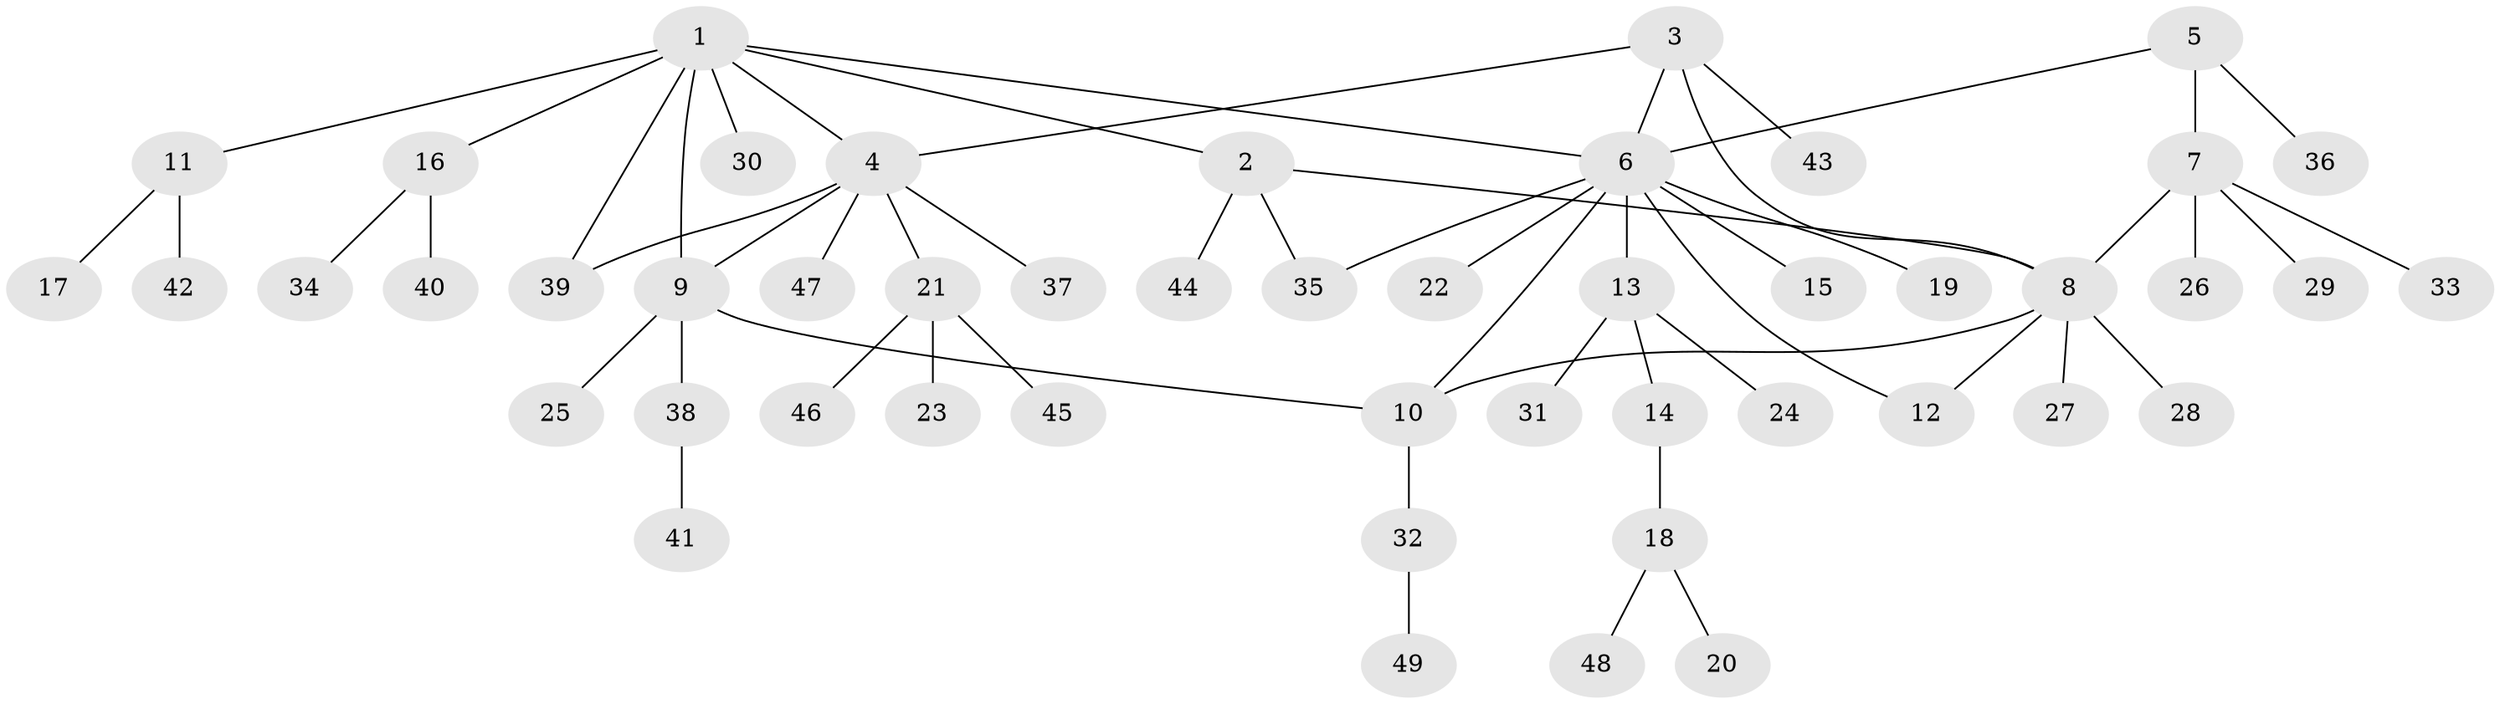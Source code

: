 // Generated by graph-tools (version 1.1) at 2025/11/02/27/25 16:11:32]
// undirected, 49 vertices, 57 edges
graph export_dot {
graph [start="1"]
  node [color=gray90,style=filled];
  1;
  2;
  3;
  4;
  5;
  6;
  7;
  8;
  9;
  10;
  11;
  12;
  13;
  14;
  15;
  16;
  17;
  18;
  19;
  20;
  21;
  22;
  23;
  24;
  25;
  26;
  27;
  28;
  29;
  30;
  31;
  32;
  33;
  34;
  35;
  36;
  37;
  38;
  39;
  40;
  41;
  42;
  43;
  44;
  45;
  46;
  47;
  48;
  49;
  1 -- 2;
  1 -- 4;
  1 -- 6;
  1 -- 9;
  1 -- 11;
  1 -- 16;
  1 -- 30;
  1 -- 39;
  2 -- 8;
  2 -- 35;
  2 -- 44;
  3 -- 4;
  3 -- 6;
  3 -- 8;
  3 -- 43;
  4 -- 9;
  4 -- 21;
  4 -- 37;
  4 -- 39;
  4 -- 47;
  5 -- 6;
  5 -- 7;
  5 -- 36;
  6 -- 10;
  6 -- 12;
  6 -- 13;
  6 -- 15;
  6 -- 19;
  6 -- 22;
  6 -- 35;
  7 -- 8;
  7 -- 26;
  7 -- 29;
  7 -- 33;
  8 -- 10;
  8 -- 12;
  8 -- 27;
  8 -- 28;
  9 -- 10;
  9 -- 25;
  9 -- 38;
  10 -- 32;
  11 -- 17;
  11 -- 42;
  13 -- 14;
  13 -- 24;
  13 -- 31;
  14 -- 18;
  16 -- 34;
  16 -- 40;
  18 -- 20;
  18 -- 48;
  21 -- 23;
  21 -- 45;
  21 -- 46;
  32 -- 49;
  38 -- 41;
}
